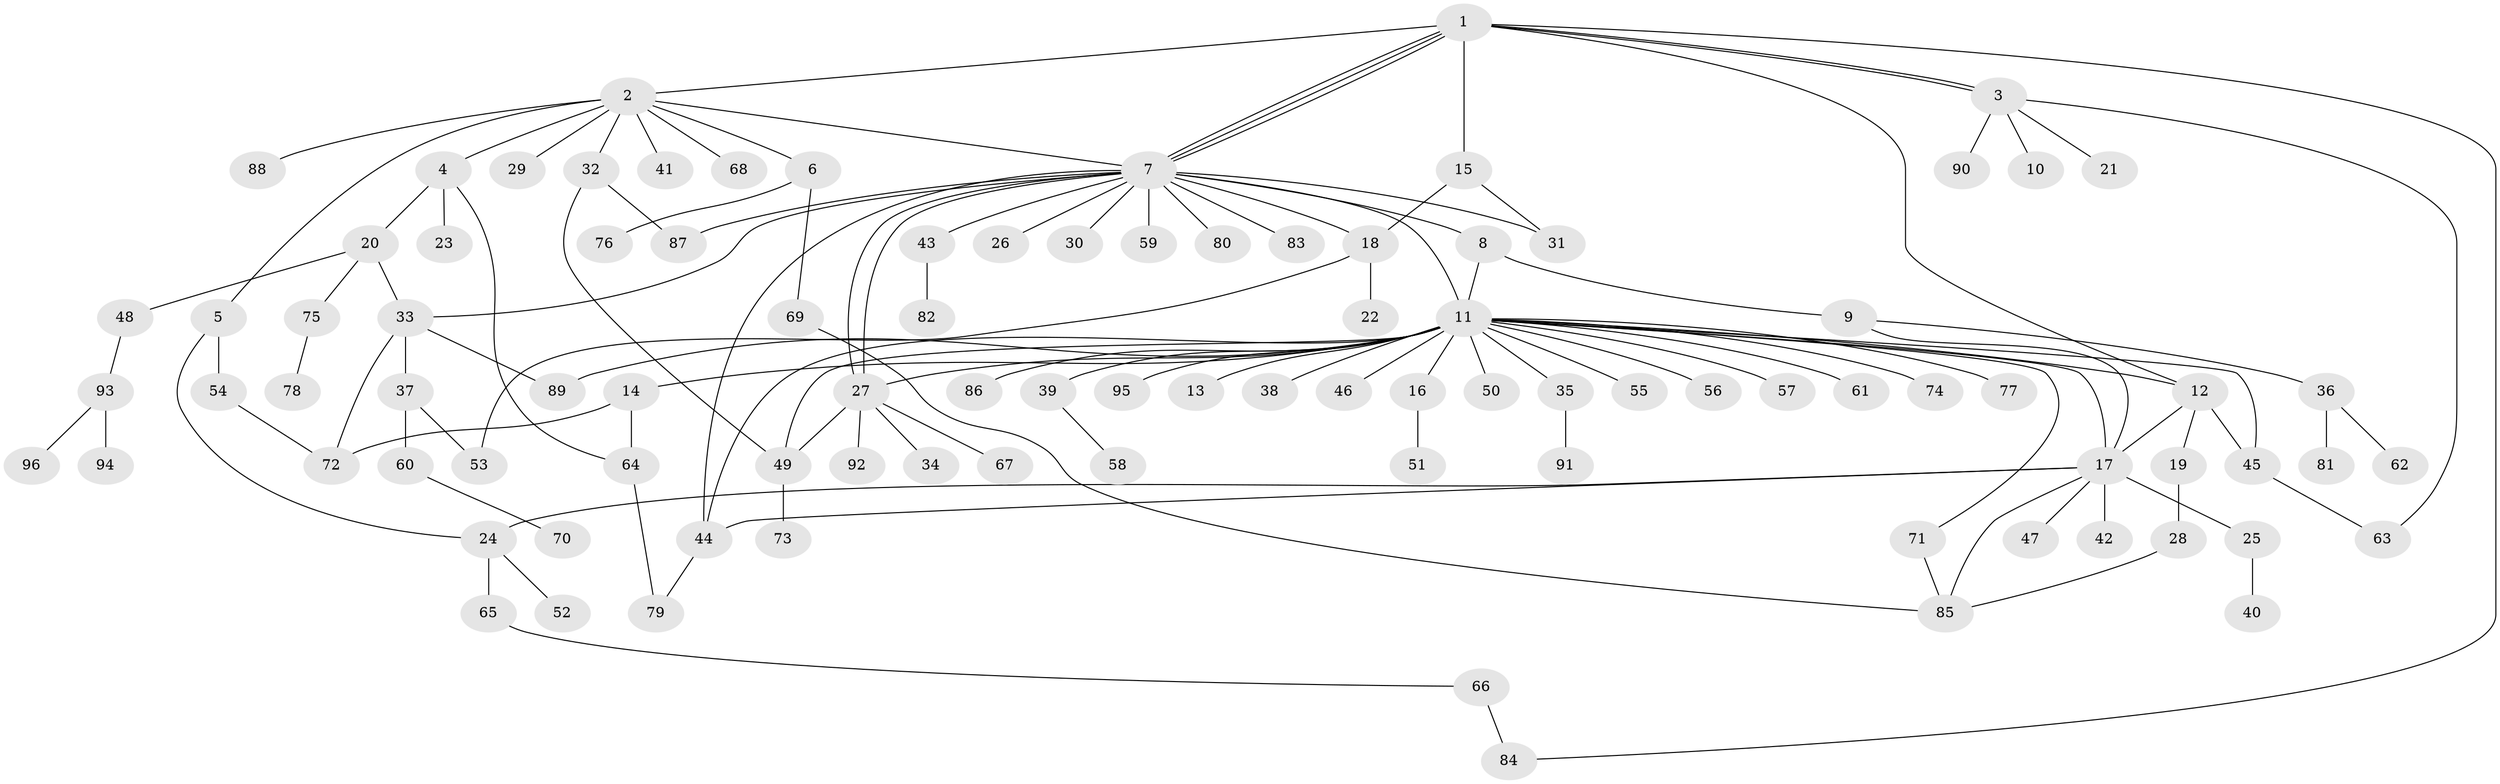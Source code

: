 // Generated by graph-tools (version 1.1) at 2025/35/03/09/25 02:35:50]
// undirected, 96 vertices, 126 edges
graph export_dot {
graph [start="1"]
  node [color=gray90,style=filled];
  1;
  2;
  3;
  4;
  5;
  6;
  7;
  8;
  9;
  10;
  11;
  12;
  13;
  14;
  15;
  16;
  17;
  18;
  19;
  20;
  21;
  22;
  23;
  24;
  25;
  26;
  27;
  28;
  29;
  30;
  31;
  32;
  33;
  34;
  35;
  36;
  37;
  38;
  39;
  40;
  41;
  42;
  43;
  44;
  45;
  46;
  47;
  48;
  49;
  50;
  51;
  52;
  53;
  54;
  55;
  56;
  57;
  58;
  59;
  60;
  61;
  62;
  63;
  64;
  65;
  66;
  67;
  68;
  69;
  70;
  71;
  72;
  73;
  74;
  75;
  76;
  77;
  78;
  79;
  80;
  81;
  82;
  83;
  84;
  85;
  86;
  87;
  88;
  89;
  90;
  91;
  92;
  93;
  94;
  95;
  96;
  1 -- 2;
  1 -- 3;
  1 -- 3;
  1 -- 7;
  1 -- 7;
  1 -- 7;
  1 -- 12;
  1 -- 15;
  1 -- 84;
  2 -- 4;
  2 -- 5;
  2 -- 6;
  2 -- 7;
  2 -- 29;
  2 -- 32;
  2 -- 41;
  2 -- 68;
  2 -- 88;
  3 -- 10;
  3 -- 21;
  3 -- 63;
  3 -- 90;
  4 -- 20;
  4 -- 23;
  4 -- 64;
  5 -- 24;
  5 -- 54;
  6 -- 69;
  6 -- 76;
  7 -- 8;
  7 -- 11;
  7 -- 18;
  7 -- 26;
  7 -- 27;
  7 -- 27;
  7 -- 30;
  7 -- 31;
  7 -- 33;
  7 -- 43;
  7 -- 44;
  7 -- 59;
  7 -- 80;
  7 -- 83;
  7 -- 87;
  8 -- 9;
  8 -- 11;
  9 -- 17;
  9 -- 36;
  11 -- 12;
  11 -- 13;
  11 -- 14;
  11 -- 16;
  11 -- 17;
  11 -- 27;
  11 -- 35;
  11 -- 38;
  11 -- 39;
  11 -- 44;
  11 -- 45;
  11 -- 46;
  11 -- 49;
  11 -- 50;
  11 -- 55;
  11 -- 56;
  11 -- 57;
  11 -- 61;
  11 -- 71;
  11 -- 74;
  11 -- 77;
  11 -- 86;
  11 -- 89;
  11 -- 95;
  12 -- 17;
  12 -- 19;
  12 -- 45;
  14 -- 64;
  14 -- 72;
  15 -- 18;
  15 -- 31;
  16 -- 51;
  17 -- 24;
  17 -- 25;
  17 -- 42;
  17 -- 44;
  17 -- 47;
  17 -- 85;
  18 -- 22;
  18 -- 53;
  19 -- 28;
  20 -- 33;
  20 -- 48;
  20 -- 75;
  24 -- 52;
  24 -- 65;
  25 -- 40;
  27 -- 34;
  27 -- 49;
  27 -- 67;
  27 -- 92;
  28 -- 85;
  32 -- 49;
  32 -- 87;
  33 -- 37;
  33 -- 72;
  33 -- 89;
  35 -- 91;
  36 -- 62;
  36 -- 81;
  37 -- 53;
  37 -- 60;
  39 -- 58;
  43 -- 82;
  44 -- 79;
  45 -- 63;
  48 -- 93;
  49 -- 73;
  54 -- 72;
  60 -- 70;
  64 -- 79;
  65 -- 66;
  66 -- 84;
  69 -- 85;
  71 -- 85;
  75 -- 78;
  93 -- 94;
  93 -- 96;
}
